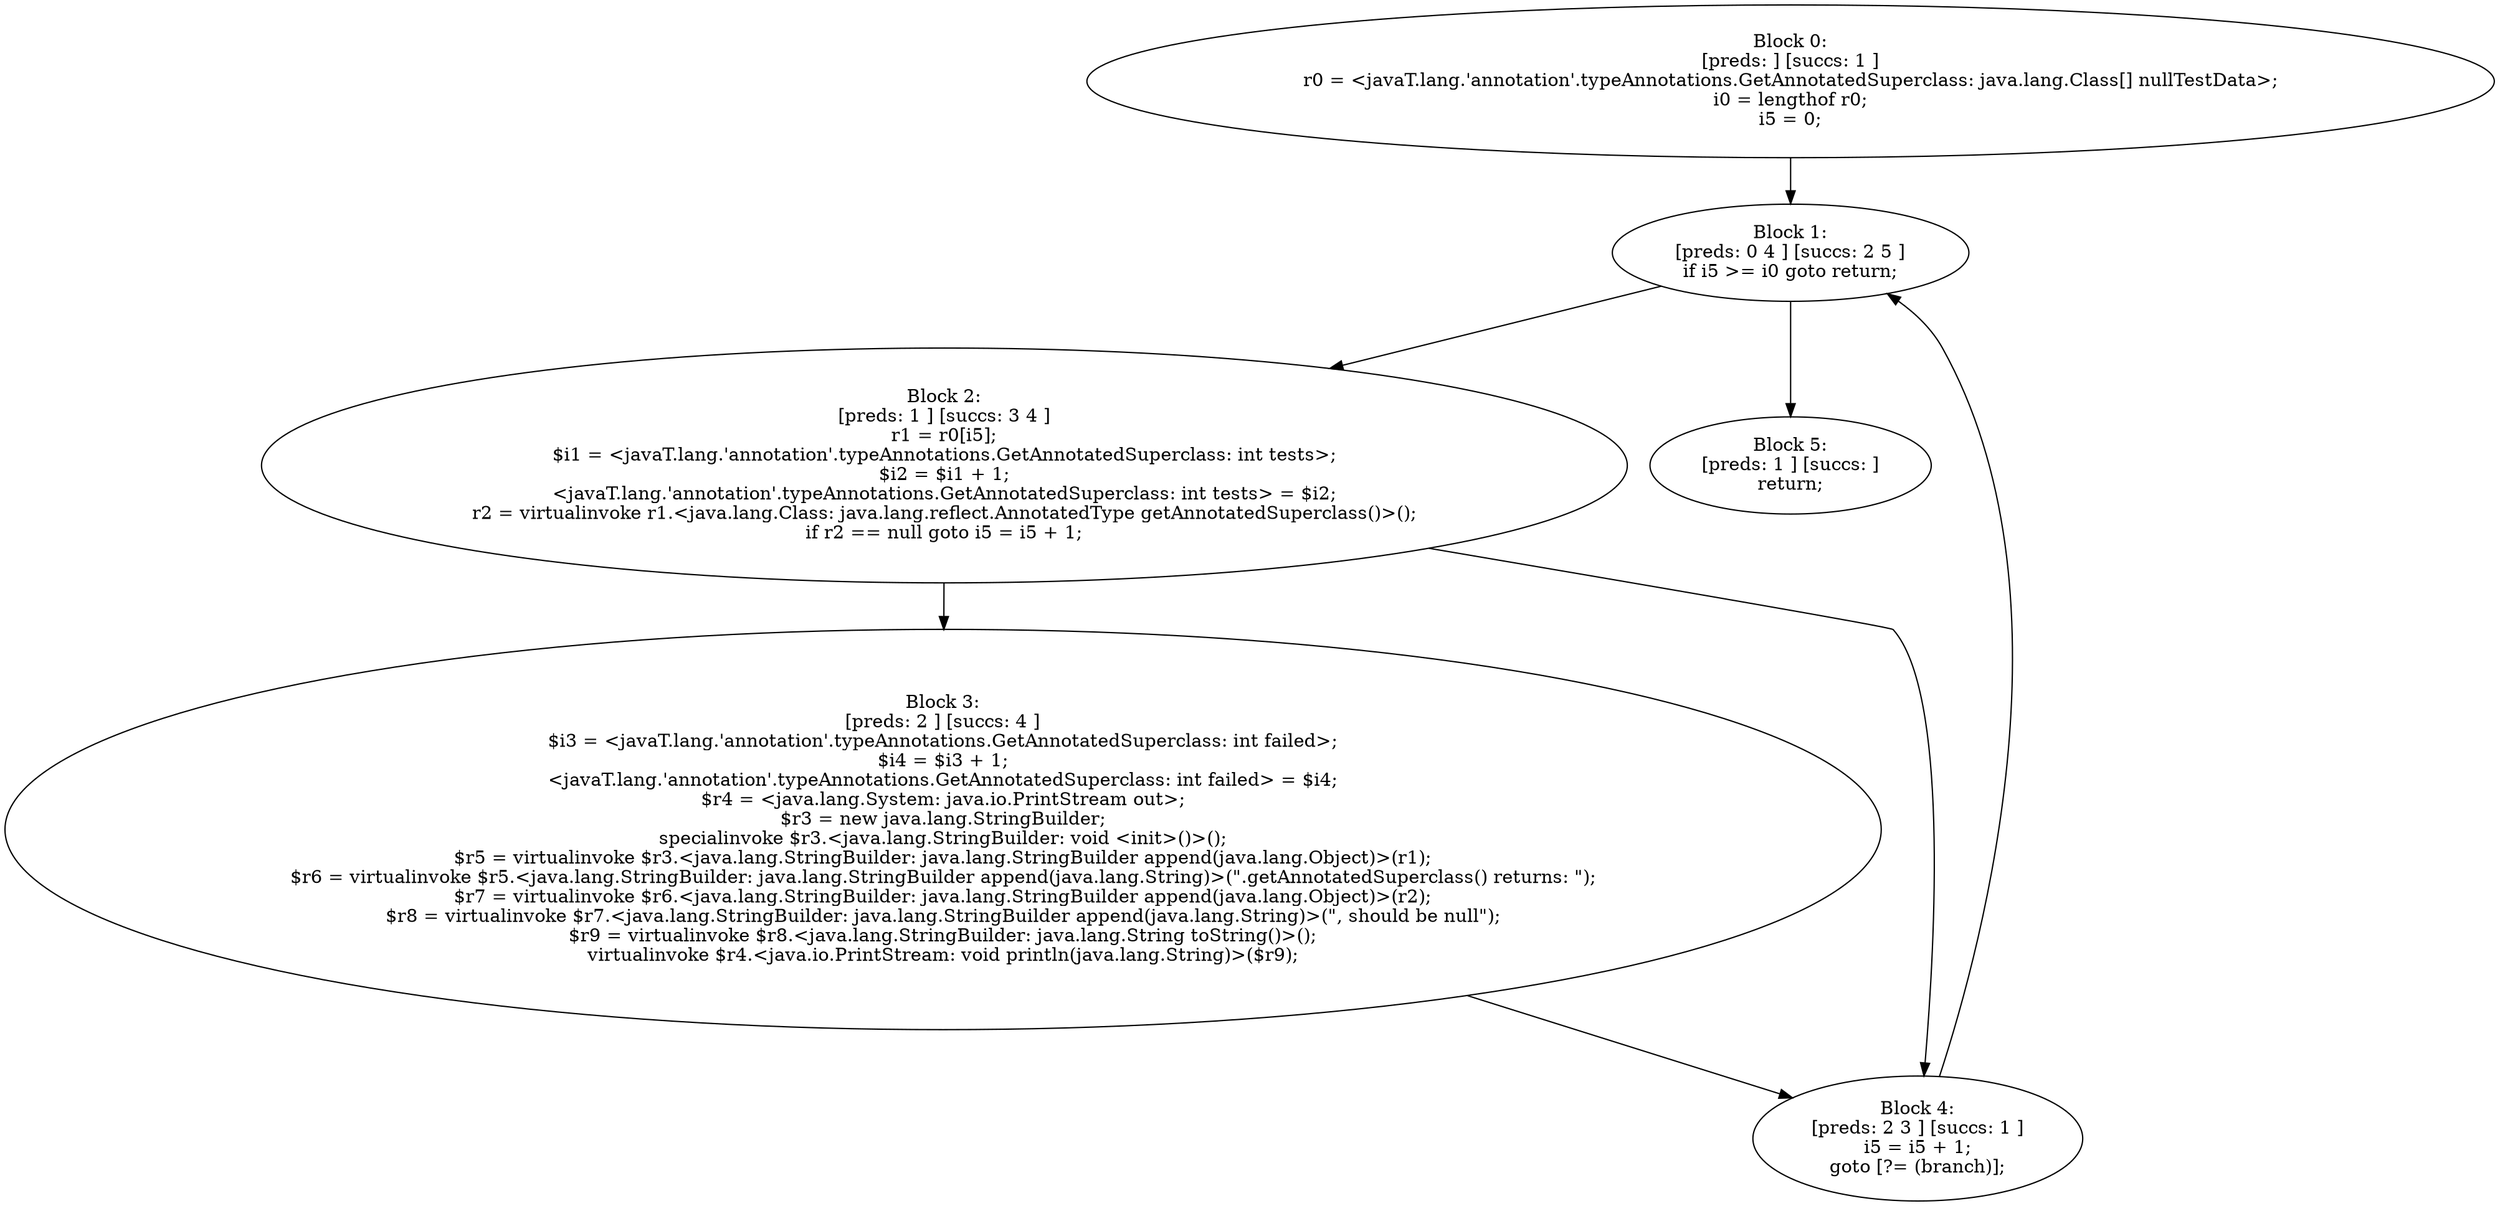 digraph "unitGraph" {
    "Block 0:
[preds: ] [succs: 1 ]
r0 = <javaT.lang.'annotation'.typeAnnotations.GetAnnotatedSuperclass: java.lang.Class[] nullTestData>;
i0 = lengthof r0;
i5 = 0;
"
    "Block 1:
[preds: 0 4 ] [succs: 2 5 ]
if i5 >= i0 goto return;
"
    "Block 2:
[preds: 1 ] [succs: 3 4 ]
r1 = r0[i5];
$i1 = <javaT.lang.'annotation'.typeAnnotations.GetAnnotatedSuperclass: int tests>;
$i2 = $i1 + 1;
<javaT.lang.'annotation'.typeAnnotations.GetAnnotatedSuperclass: int tests> = $i2;
r2 = virtualinvoke r1.<java.lang.Class: java.lang.reflect.AnnotatedType getAnnotatedSuperclass()>();
if r2 == null goto i5 = i5 + 1;
"
    "Block 3:
[preds: 2 ] [succs: 4 ]
$i3 = <javaT.lang.'annotation'.typeAnnotations.GetAnnotatedSuperclass: int failed>;
$i4 = $i3 + 1;
<javaT.lang.'annotation'.typeAnnotations.GetAnnotatedSuperclass: int failed> = $i4;
$r4 = <java.lang.System: java.io.PrintStream out>;
$r3 = new java.lang.StringBuilder;
specialinvoke $r3.<java.lang.StringBuilder: void <init>()>();
$r5 = virtualinvoke $r3.<java.lang.StringBuilder: java.lang.StringBuilder append(java.lang.Object)>(r1);
$r6 = virtualinvoke $r5.<java.lang.StringBuilder: java.lang.StringBuilder append(java.lang.String)>(\".getAnnotatedSuperclass() returns: \");
$r7 = virtualinvoke $r6.<java.lang.StringBuilder: java.lang.StringBuilder append(java.lang.Object)>(r2);
$r8 = virtualinvoke $r7.<java.lang.StringBuilder: java.lang.StringBuilder append(java.lang.String)>(\", should be null\");
$r9 = virtualinvoke $r8.<java.lang.StringBuilder: java.lang.String toString()>();
virtualinvoke $r4.<java.io.PrintStream: void println(java.lang.String)>($r9);
"
    "Block 4:
[preds: 2 3 ] [succs: 1 ]
i5 = i5 + 1;
goto [?= (branch)];
"
    "Block 5:
[preds: 1 ] [succs: ]
return;
"
    "Block 0:
[preds: ] [succs: 1 ]
r0 = <javaT.lang.'annotation'.typeAnnotations.GetAnnotatedSuperclass: java.lang.Class[] nullTestData>;
i0 = lengthof r0;
i5 = 0;
"->"Block 1:
[preds: 0 4 ] [succs: 2 5 ]
if i5 >= i0 goto return;
";
    "Block 1:
[preds: 0 4 ] [succs: 2 5 ]
if i5 >= i0 goto return;
"->"Block 2:
[preds: 1 ] [succs: 3 4 ]
r1 = r0[i5];
$i1 = <javaT.lang.'annotation'.typeAnnotations.GetAnnotatedSuperclass: int tests>;
$i2 = $i1 + 1;
<javaT.lang.'annotation'.typeAnnotations.GetAnnotatedSuperclass: int tests> = $i2;
r2 = virtualinvoke r1.<java.lang.Class: java.lang.reflect.AnnotatedType getAnnotatedSuperclass()>();
if r2 == null goto i5 = i5 + 1;
";
    "Block 1:
[preds: 0 4 ] [succs: 2 5 ]
if i5 >= i0 goto return;
"->"Block 5:
[preds: 1 ] [succs: ]
return;
";
    "Block 2:
[preds: 1 ] [succs: 3 4 ]
r1 = r0[i5];
$i1 = <javaT.lang.'annotation'.typeAnnotations.GetAnnotatedSuperclass: int tests>;
$i2 = $i1 + 1;
<javaT.lang.'annotation'.typeAnnotations.GetAnnotatedSuperclass: int tests> = $i2;
r2 = virtualinvoke r1.<java.lang.Class: java.lang.reflect.AnnotatedType getAnnotatedSuperclass()>();
if r2 == null goto i5 = i5 + 1;
"->"Block 3:
[preds: 2 ] [succs: 4 ]
$i3 = <javaT.lang.'annotation'.typeAnnotations.GetAnnotatedSuperclass: int failed>;
$i4 = $i3 + 1;
<javaT.lang.'annotation'.typeAnnotations.GetAnnotatedSuperclass: int failed> = $i4;
$r4 = <java.lang.System: java.io.PrintStream out>;
$r3 = new java.lang.StringBuilder;
specialinvoke $r3.<java.lang.StringBuilder: void <init>()>();
$r5 = virtualinvoke $r3.<java.lang.StringBuilder: java.lang.StringBuilder append(java.lang.Object)>(r1);
$r6 = virtualinvoke $r5.<java.lang.StringBuilder: java.lang.StringBuilder append(java.lang.String)>(\".getAnnotatedSuperclass() returns: \");
$r7 = virtualinvoke $r6.<java.lang.StringBuilder: java.lang.StringBuilder append(java.lang.Object)>(r2);
$r8 = virtualinvoke $r7.<java.lang.StringBuilder: java.lang.StringBuilder append(java.lang.String)>(\", should be null\");
$r9 = virtualinvoke $r8.<java.lang.StringBuilder: java.lang.String toString()>();
virtualinvoke $r4.<java.io.PrintStream: void println(java.lang.String)>($r9);
";
    "Block 2:
[preds: 1 ] [succs: 3 4 ]
r1 = r0[i5];
$i1 = <javaT.lang.'annotation'.typeAnnotations.GetAnnotatedSuperclass: int tests>;
$i2 = $i1 + 1;
<javaT.lang.'annotation'.typeAnnotations.GetAnnotatedSuperclass: int tests> = $i2;
r2 = virtualinvoke r1.<java.lang.Class: java.lang.reflect.AnnotatedType getAnnotatedSuperclass()>();
if r2 == null goto i5 = i5 + 1;
"->"Block 4:
[preds: 2 3 ] [succs: 1 ]
i5 = i5 + 1;
goto [?= (branch)];
";
    "Block 3:
[preds: 2 ] [succs: 4 ]
$i3 = <javaT.lang.'annotation'.typeAnnotations.GetAnnotatedSuperclass: int failed>;
$i4 = $i3 + 1;
<javaT.lang.'annotation'.typeAnnotations.GetAnnotatedSuperclass: int failed> = $i4;
$r4 = <java.lang.System: java.io.PrintStream out>;
$r3 = new java.lang.StringBuilder;
specialinvoke $r3.<java.lang.StringBuilder: void <init>()>();
$r5 = virtualinvoke $r3.<java.lang.StringBuilder: java.lang.StringBuilder append(java.lang.Object)>(r1);
$r6 = virtualinvoke $r5.<java.lang.StringBuilder: java.lang.StringBuilder append(java.lang.String)>(\".getAnnotatedSuperclass() returns: \");
$r7 = virtualinvoke $r6.<java.lang.StringBuilder: java.lang.StringBuilder append(java.lang.Object)>(r2);
$r8 = virtualinvoke $r7.<java.lang.StringBuilder: java.lang.StringBuilder append(java.lang.String)>(\", should be null\");
$r9 = virtualinvoke $r8.<java.lang.StringBuilder: java.lang.String toString()>();
virtualinvoke $r4.<java.io.PrintStream: void println(java.lang.String)>($r9);
"->"Block 4:
[preds: 2 3 ] [succs: 1 ]
i5 = i5 + 1;
goto [?= (branch)];
";
    "Block 4:
[preds: 2 3 ] [succs: 1 ]
i5 = i5 + 1;
goto [?= (branch)];
"->"Block 1:
[preds: 0 4 ] [succs: 2 5 ]
if i5 >= i0 goto return;
";
}
